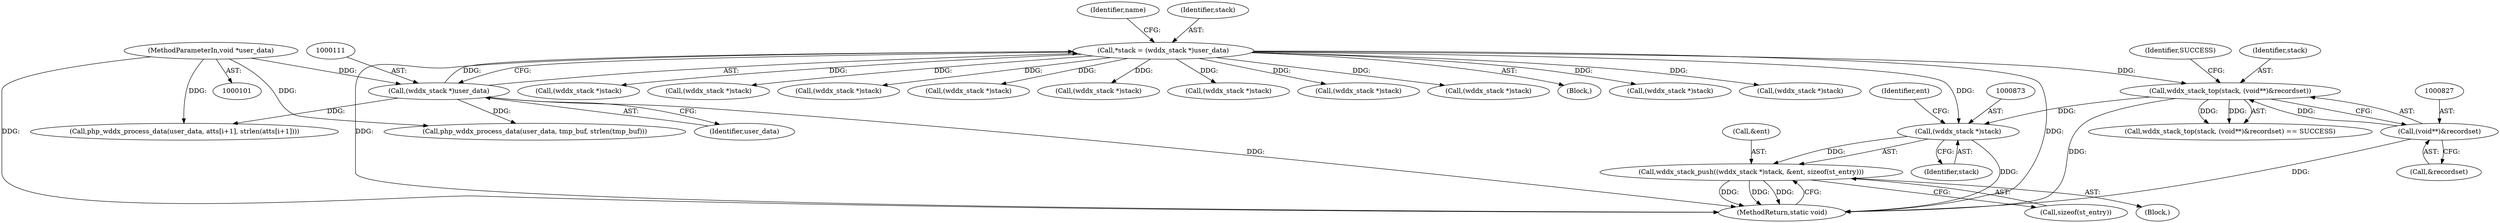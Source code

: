 digraph "0_php-src_66fd44209d5ffcb9b3d1bc1b9fd8e35b485040c0@pointer" {
"1000872" [label="(Call,(wddx_stack *)stack)"];
"1000824" [label="(Call,wddx_stack_top(stack, (void**)&recordset))"];
"1000108" [label="(Call,*stack = (wddx_stack *)user_data)"];
"1000110" [label="(Call,(wddx_stack *)user_data)"];
"1000102" [label="(MethodParameterIn,void *user_data)"];
"1000826" [label="(Call,(void**)&recordset)"];
"1000871" [label="(Call,wddx_stack_push((wddx_stack *)stack, &ent, sizeof(st_entry)))"];
"1000875" [label="(Call,&ent)"];
"1000914" [label="(MethodReturn,static void)"];
"1000110" [label="(Call,(wddx_stack *)user_data)"];
"1000116" [label="(Identifier,name)"];
"1000828" [label="(Call,&recordset)"];
"1000109" [label="(Identifier,stack)"];
"1000102" [label="(MethodParameterIn,void *user_data)"];
"1000877" [label="(Call,sizeof(st_entry))"];
"1000536" [label="(Call,(wddx_stack *)stack)"];
"1000112" [label="(Identifier,user_data)"];
"1000437" [label="(Call,(wddx_stack *)stack)"];
"1000767" [label="(Block,)"];
"1000825" [label="(Identifier,stack)"];
"1000876" [label="(Identifier,ent)"];
"1000470" [label="(Call,(wddx_stack *)stack)"];
"1000830" [label="(Identifier,SUCCESS)"];
"1000409" [label="(Call,php_wddx_process_data(user_data, atts[i+1], strlen(atts[i+1])))"];
"1000874" [label="(Identifier,stack)"];
"1000823" [label="(Call,wddx_stack_top(stack, (void**)&recordset) == SUCCESS)"];
"1000402" [label="(Call,(wddx_stack *)stack)"];
"1000871" [label="(Call,wddx_stack_push((wddx_stack *)stack, &ent, sizeof(st_entry)))"];
"1000872" [label="(Call,(wddx_stack *)stack)"];
"1000754" [label="(Call,(wddx_stack *)stack)"];
"1000826" [label="(Call,(void**)&recordset)"];
"1000907" [label="(Call,(wddx_stack *)stack)"];
"1000292" [label="(Call,php_wddx_process_data(user_data, tmp_buf, strlen(tmp_buf)))"];
"1000824" [label="(Call,wddx_stack_top(stack, (void**)&recordset))"];
"1000108" [label="(Call,*stack = (wddx_stack *)user_data)"];
"1000503" [label="(Call,(wddx_stack *)stack)"];
"1000180" [label="(Call,(wddx_stack *)stack)"];
"1000227" [label="(Call,(wddx_stack *)stack)"];
"1000105" [label="(Block,)"];
"1000332" [label="(Call,(wddx_stack *)stack)"];
"1000872" -> "1000871"  [label="AST: "];
"1000872" -> "1000874"  [label="CFG: "];
"1000873" -> "1000872"  [label="AST: "];
"1000874" -> "1000872"  [label="AST: "];
"1000876" -> "1000872"  [label="CFG: "];
"1000872" -> "1000914"  [label="DDG: "];
"1000872" -> "1000871"  [label="DDG: "];
"1000824" -> "1000872"  [label="DDG: "];
"1000108" -> "1000872"  [label="DDG: "];
"1000824" -> "1000823"  [label="AST: "];
"1000824" -> "1000826"  [label="CFG: "];
"1000825" -> "1000824"  [label="AST: "];
"1000826" -> "1000824"  [label="AST: "];
"1000830" -> "1000824"  [label="CFG: "];
"1000824" -> "1000914"  [label="DDG: "];
"1000824" -> "1000823"  [label="DDG: "];
"1000824" -> "1000823"  [label="DDG: "];
"1000108" -> "1000824"  [label="DDG: "];
"1000826" -> "1000824"  [label="DDG: "];
"1000108" -> "1000105"  [label="AST: "];
"1000108" -> "1000110"  [label="CFG: "];
"1000109" -> "1000108"  [label="AST: "];
"1000110" -> "1000108"  [label="AST: "];
"1000116" -> "1000108"  [label="CFG: "];
"1000108" -> "1000914"  [label="DDG: "];
"1000108" -> "1000914"  [label="DDG: "];
"1000110" -> "1000108"  [label="DDG: "];
"1000108" -> "1000180"  [label="DDG: "];
"1000108" -> "1000227"  [label="DDG: "];
"1000108" -> "1000332"  [label="DDG: "];
"1000108" -> "1000402"  [label="DDG: "];
"1000108" -> "1000437"  [label="DDG: "];
"1000108" -> "1000470"  [label="DDG: "];
"1000108" -> "1000503"  [label="DDG: "];
"1000108" -> "1000536"  [label="DDG: "];
"1000108" -> "1000754"  [label="DDG: "];
"1000108" -> "1000907"  [label="DDG: "];
"1000110" -> "1000112"  [label="CFG: "];
"1000111" -> "1000110"  [label="AST: "];
"1000112" -> "1000110"  [label="AST: "];
"1000110" -> "1000914"  [label="DDG: "];
"1000102" -> "1000110"  [label="DDG: "];
"1000110" -> "1000292"  [label="DDG: "];
"1000110" -> "1000409"  [label="DDG: "];
"1000102" -> "1000101"  [label="AST: "];
"1000102" -> "1000914"  [label="DDG: "];
"1000102" -> "1000292"  [label="DDG: "];
"1000102" -> "1000409"  [label="DDG: "];
"1000826" -> "1000828"  [label="CFG: "];
"1000827" -> "1000826"  [label="AST: "];
"1000828" -> "1000826"  [label="AST: "];
"1000826" -> "1000914"  [label="DDG: "];
"1000871" -> "1000767"  [label="AST: "];
"1000871" -> "1000877"  [label="CFG: "];
"1000875" -> "1000871"  [label="AST: "];
"1000877" -> "1000871"  [label="AST: "];
"1000914" -> "1000871"  [label="CFG: "];
"1000871" -> "1000914"  [label="DDG: "];
"1000871" -> "1000914"  [label="DDG: "];
"1000871" -> "1000914"  [label="DDG: "];
}
